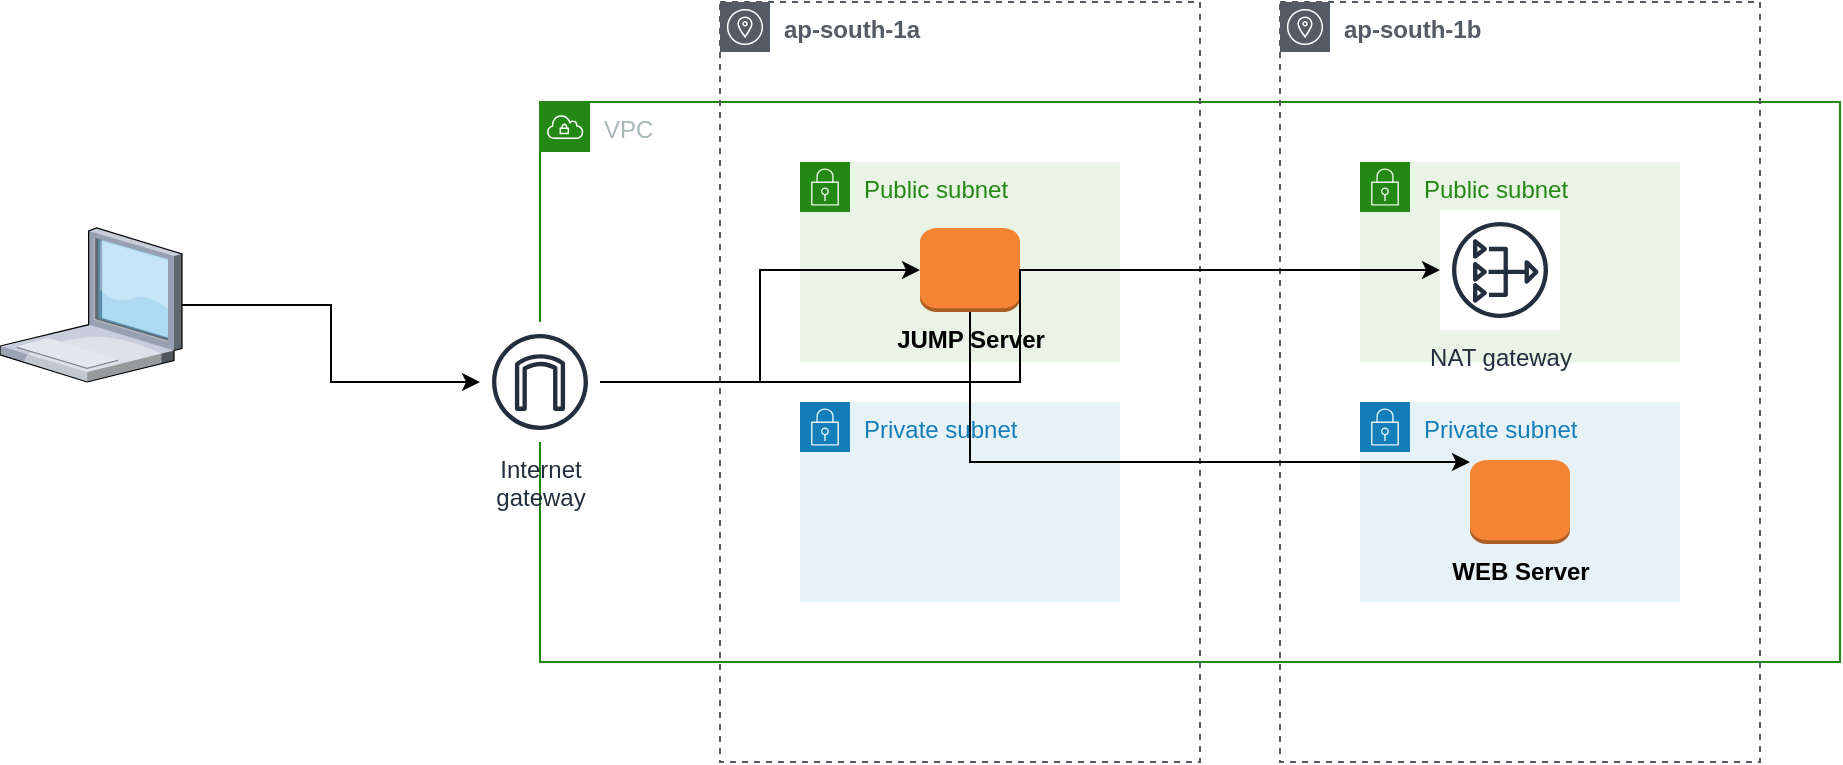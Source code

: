 <mxfile version="21.3.2" type="device">
  <diagram name="Page-1" id="cb1x2bf6QoF8bIqE3hYr">
    <mxGraphModel dx="1745" dy="444" grid="1" gridSize="10" guides="1" tooltips="1" connect="1" arrows="1" fold="1" page="1" pageScale="1" pageWidth="827" pageHeight="1169" math="0" shadow="0">
      <root>
        <mxCell id="0" />
        <mxCell id="1" parent="0" />
        <mxCell id="czCt2W7Xq34-Tlf0yxSV-1" value="VPC" style="points=[[0,0],[0.25,0],[0.5,0],[0.75,0],[1,0],[1,0.25],[1,0.5],[1,0.75],[1,1],[0.75,1],[0.5,1],[0.25,1],[0,1],[0,0.75],[0,0.5],[0,0.25]];outlineConnect=0;gradientColor=none;html=1;whiteSpace=wrap;fontSize=12;fontStyle=0;container=1;pointerEvents=0;collapsible=0;recursiveResize=0;shape=mxgraph.aws4.group;grIcon=mxgraph.aws4.group_vpc;strokeColor=#248814;fillColor=none;verticalAlign=top;align=left;spacingLeft=30;fontColor=#AAB7B8;dashed=0;" parent="1" vertex="1">
          <mxGeometry x="70" y="80" width="650" height="280" as="geometry" />
        </mxCell>
        <mxCell id="czCt2W7Xq34-Tlf0yxSV-8" value="Internet&#xa;gateway" style="sketch=0;outlineConnect=0;fontColor=#232F3E;gradientColor=none;strokeColor=#232F3E;fillColor=#ffffff;dashed=0;verticalLabelPosition=bottom;verticalAlign=top;align=center;html=1;fontSize=12;fontStyle=0;aspect=fixed;shape=mxgraph.aws4.resourceIcon;resIcon=mxgraph.aws4.internet_gateway;" parent="czCt2W7Xq34-Tlf0yxSV-1" vertex="1">
          <mxGeometry x="-30" y="110" width="60" height="60" as="geometry" />
        </mxCell>
        <mxCell id="czCt2W7Xq34-Tlf0yxSV-2" value="&lt;b&gt;ap-south-1a&lt;/b&gt;" style="sketch=0;outlineConnect=0;gradientColor=none;html=1;whiteSpace=wrap;fontSize=12;fontStyle=0;shape=mxgraph.aws4.group;grIcon=mxgraph.aws4.group_availability_zone;strokeColor=#545B64;fillColor=none;verticalAlign=top;align=left;spacingLeft=30;fontColor=#545B64;dashed=1;" parent="1" vertex="1">
          <mxGeometry x="160" y="30" width="240" height="380" as="geometry" />
        </mxCell>
        <mxCell id="czCt2W7Xq34-Tlf0yxSV-3" value="&lt;b&gt;ap-south-1b&lt;/b&gt;" style="sketch=0;outlineConnect=0;gradientColor=none;html=1;whiteSpace=wrap;fontSize=12;fontStyle=0;shape=mxgraph.aws4.group;grIcon=mxgraph.aws4.group_availability_zone;strokeColor=#545B64;fillColor=none;verticalAlign=top;align=left;spacingLeft=30;fontColor=#545B64;dashed=1;" parent="1" vertex="1">
          <mxGeometry x="440" y="30" width="240" height="380" as="geometry" />
        </mxCell>
        <mxCell id="czCt2W7Xq34-Tlf0yxSV-4" value="Public subnet" style="points=[[0,0],[0.25,0],[0.5,0],[0.75,0],[1,0],[1,0.25],[1,0.5],[1,0.75],[1,1],[0.75,1],[0.5,1],[0.25,1],[0,1],[0,0.75],[0,0.5],[0,0.25]];outlineConnect=0;gradientColor=none;html=1;whiteSpace=wrap;fontSize=12;fontStyle=0;container=1;pointerEvents=0;collapsible=0;recursiveResize=0;shape=mxgraph.aws4.group;grIcon=mxgraph.aws4.group_security_group;grStroke=0;strokeColor=#248814;fillColor=#E9F3E6;verticalAlign=top;align=left;spacingLeft=30;fontColor=#248814;dashed=0;" parent="1" vertex="1">
          <mxGeometry x="200" y="110" width="160" height="100" as="geometry" />
        </mxCell>
        <mxCell id="czCt2W7Xq34-Tlf0yxSV-12" value="&lt;b&gt;JUMP Server&lt;/b&gt;" style="outlineConnect=0;dashed=0;verticalLabelPosition=bottom;verticalAlign=top;align=center;html=1;shape=mxgraph.aws3.instance;fillColor=#F58534;gradientColor=none;" parent="czCt2W7Xq34-Tlf0yxSV-4" vertex="1">
          <mxGeometry x="60" y="33" width="50" height="42" as="geometry" />
        </mxCell>
        <mxCell id="czCt2W7Xq34-Tlf0yxSV-5" value="Public subnet" style="points=[[0,0],[0.25,0],[0.5,0],[0.75,0],[1,0],[1,0.25],[1,0.5],[1,0.75],[1,1],[0.75,1],[0.5,1],[0.25,1],[0,1],[0,0.75],[0,0.5],[0,0.25]];outlineConnect=0;gradientColor=none;html=1;whiteSpace=wrap;fontSize=12;fontStyle=0;container=1;pointerEvents=0;collapsible=0;recursiveResize=0;shape=mxgraph.aws4.group;grIcon=mxgraph.aws4.group_security_group;grStroke=0;strokeColor=#248814;fillColor=#E9F3E6;verticalAlign=top;align=left;spacingLeft=30;fontColor=#248814;dashed=0;" parent="1" vertex="1">
          <mxGeometry x="480" y="110" width="160" height="100" as="geometry" />
        </mxCell>
        <mxCell id="ihxS4VP07dpD7ngzCyCP-6" value="NAT gateway" style="sketch=0;outlineConnect=0;fontColor=#232F3E;gradientColor=none;strokeColor=#232F3E;fillColor=#ffffff;dashed=0;verticalLabelPosition=bottom;verticalAlign=top;align=center;html=1;fontSize=12;fontStyle=0;aspect=fixed;shape=mxgraph.aws4.resourceIcon;resIcon=mxgraph.aws4.nat_gateway;" vertex="1" parent="czCt2W7Xq34-Tlf0yxSV-5">
          <mxGeometry x="40" y="24" width="60" height="60" as="geometry" />
        </mxCell>
        <mxCell id="czCt2W7Xq34-Tlf0yxSV-6" value="Private subnet" style="points=[[0,0],[0.25,0],[0.5,0],[0.75,0],[1,0],[1,0.25],[1,0.5],[1,0.75],[1,1],[0.75,1],[0.5,1],[0.25,1],[0,1],[0,0.75],[0,0.5],[0,0.25]];outlineConnect=0;gradientColor=none;html=1;whiteSpace=wrap;fontSize=12;fontStyle=0;container=1;pointerEvents=0;collapsible=0;recursiveResize=0;shape=mxgraph.aws4.group;grIcon=mxgraph.aws4.group_security_group;grStroke=0;strokeColor=#147EBA;fillColor=#E6F2F8;verticalAlign=top;align=left;spacingLeft=30;fontColor=#147EBA;dashed=0;" parent="1" vertex="1">
          <mxGeometry x="200" y="230" width="160" height="100" as="geometry" />
        </mxCell>
        <mxCell id="czCt2W7Xq34-Tlf0yxSV-7" value="Private subnet" style="points=[[0,0],[0.25,0],[0.5,0],[0.75,0],[1,0],[1,0.25],[1,0.5],[1,0.75],[1,1],[0.75,1],[0.5,1],[0.25,1],[0,1],[0,0.75],[0,0.5],[0,0.25]];outlineConnect=0;gradientColor=none;html=1;whiteSpace=wrap;fontSize=12;fontStyle=0;container=1;pointerEvents=0;collapsible=0;recursiveResize=0;shape=mxgraph.aws4.group;grIcon=mxgraph.aws4.group_security_group;grStroke=0;strokeColor=#147EBA;fillColor=#E6F2F8;verticalAlign=top;align=left;spacingLeft=30;fontColor=#147EBA;dashed=0;" parent="1" vertex="1">
          <mxGeometry x="480" y="230" width="160" height="100" as="geometry" />
        </mxCell>
        <mxCell id="ihxS4VP07dpD7ngzCyCP-1" value="&lt;b&gt;WEB Server&lt;/b&gt;" style="outlineConnect=0;dashed=0;verticalLabelPosition=bottom;verticalAlign=top;align=center;html=1;shape=mxgraph.aws3.instance;fillColor=#F58534;gradientColor=none;" vertex="1" parent="czCt2W7Xq34-Tlf0yxSV-7">
          <mxGeometry x="55" y="29" width="50" height="42" as="geometry" />
        </mxCell>
        <mxCell id="ihxS4VP07dpD7ngzCyCP-3" style="edgeStyle=orthogonalEdgeStyle;rounded=0;orthogonalLoop=1;jettySize=auto;html=1;" edge="1" parent="1" source="ihxS4VP07dpD7ngzCyCP-2" target="czCt2W7Xq34-Tlf0yxSV-8">
          <mxGeometry relative="1" as="geometry" />
        </mxCell>
        <mxCell id="ihxS4VP07dpD7ngzCyCP-2" value="" style="verticalLabelPosition=bottom;sketch=0;aspect=fixed;html=1;verticalAlign=top;strokeColor=none;align=center;outlineConnect=0;shape=mxgraph.citrix.laptop_1;" vertex="1" parent="1">
          <mxGeometry x="-200" y="143" width="91" height="77" as="geometry" />
        </mxCell>
        <mxCell id="ihxS4VP07dpD7ngzCyCP-4" style="edgeStyle=orthogonalEdgeStyle;rounded=0;orthogonalLoop=1;jettySize=auto;html=1;entryX=0;entryY=0.5;entryDx=0;entryDy=0;entryPerimeter=0;" edge="1" parent="1" source="czCt2W7Xq34-Tlf0yxSV-8" target="czCt2W7Xq34-Tlf0yxSV-12">
          <mxGeometry relative="1" as="geometry" />
        </mxCell>
        <mxCell id="ihxS4VP07dpD7ngzCyCP-5" style="edgeStyle=orthogonalEdgeStyle;rounded=0;orthogonalLoop=1;jettySize=auto;html=1;" edge="1" parent="1" source="czCt2W7Xq34-Tlf0yxSV-12" target="ihxS4VP07dpD7ngzCyCP-1">
          <mxGeometry relative="1" as="geometry">
            <Array as="points">
              <mxPoint x="285" y="260" />
            </Array>
          </mxGeometry>
        </mxCell>
        <mxCell id="ihxS4VP07dpD7ngzCyCP-7" style="edgeStyle=orthogonalEdgeStyle;rounded=0;orthogonalLoop=1;jettySize=auto;html=1;" edge="1" parent="1" source="czCt2W7Xq34-Tlf0yxSV-8" target="ihxS4VP07dpD7ngzCyCP-6">
          <mxGeometry relative="1" as="geometry" />
        </mxCell>
      </root>
    </mxGraphModel>
  </diagram>
</mxfile>
